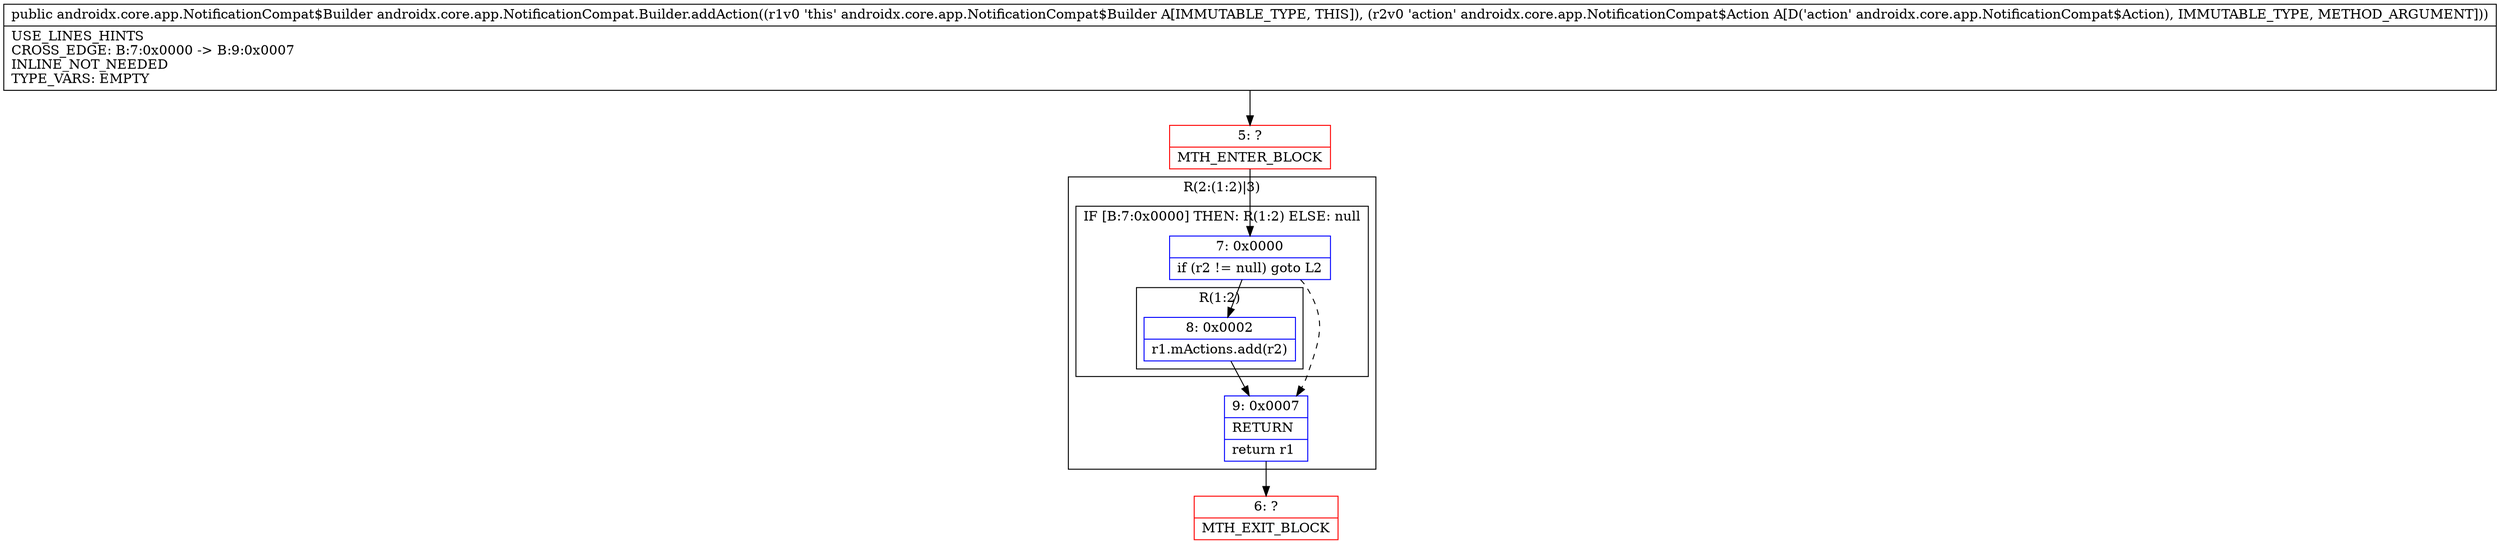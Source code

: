 digraph "CFG forandroidx.core.app.NotificationCompat.Builder.addAction(Landroidx\/core\/app\/NotificationCompat$Action;)Landroidx\/core\/app\/NotificationCompat$Builder;" {
subgraph cluster_Region_1150702883 {
label = "R(2:(1:2)|3)";
node [shape=record,color=blue];
subgraph cluster_IfRegion_736754236 {
label = "IF [B:7:0x0000] THEN: R(1:2) ELSE: null";
node [shape=record,color=blue];
Node_7 [shape=record,label="{7\:\ 0x0000|if (r2 != null) goto L2\l}"];
subgraph cluster_Region_626214775 {
label = "R(1:2)";
node [shape=record,color=blue];
Node_8 [shape=record,label="{8\:\ 0x0002|r1.mActions.add(r2)\l}"];
}
}
Node_9 [shape=record,label="{9\:\ 0x0007|RETURN\l|return r1\l}"];
}
Node_5 [shape=record,color=red,label="{5\:\ ?|MTH_ENTER_BLOCK\l}"];
Node_6 [shape=record,color=red,label="{6\:\ ?|MTH_EXIT_BLOCK\l}"];
MethodNode[shape=record,label="{public androidx.core.app.NotificationCompat$Builder androidx.core.app.NotificationCompat.Builder.addAction((r1v0 'this' androidx.core.app.NotificationCompat$Builder A[IMMUTABLE_TYPE, THIS]), (r2v0 'action' androidx.core.app.NotificationCompat$Action A[D('action' androidx.core.app.NotificationCompat$Action), IMMUTABLE_TYPE, METHOD_ARGUMENT]))  | USE_LINES_HINTS\lCROSS_EDGE: B:7:0x0000 \-\> B:9:0x0007\lINLINE_NOT_NEEDED\lTYPE_VARS: EMPTY\l}"];
MethodNode -> Node_5;Node_7 -> Node_8;
Node_7 -> Node_9[style=dashed];
Node_8 -> Node_9;
Node_9 -> Node_6;
Node_5 -> Node_7;
}


